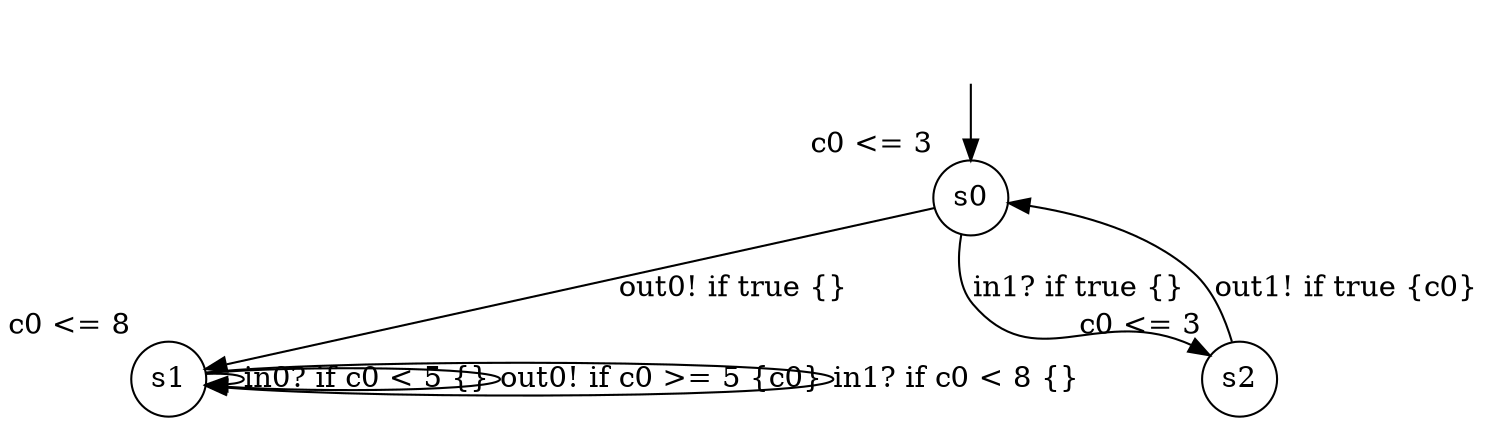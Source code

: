 digraph g {
__start0 [label="" shape="none"];
s0 [shape="circle" margin=0 label="s0", xlabel="c0 <= 3"];
s1 [shape="circle" margin=0 label="s1", xlabel="c0 <= 8"];
s2 [shape="circle" margin=0 label="s2", xlabel="c0 <= 3"];
s0 -> s1 [label="out0! if true {} "];
s0 -> s2 [label="in1? if true {} "];
s1 -> s1 [label="in0? if c0 < 5 {} "];
s1 -> s1 [label="out0! if c0 >= 5 {c0} "];
s1 -> s1 [label="in1? if c0 < 8 {} "];
s2 -> s0 [label="out1! if true {c0} "];
__start0 -> s0;
}
